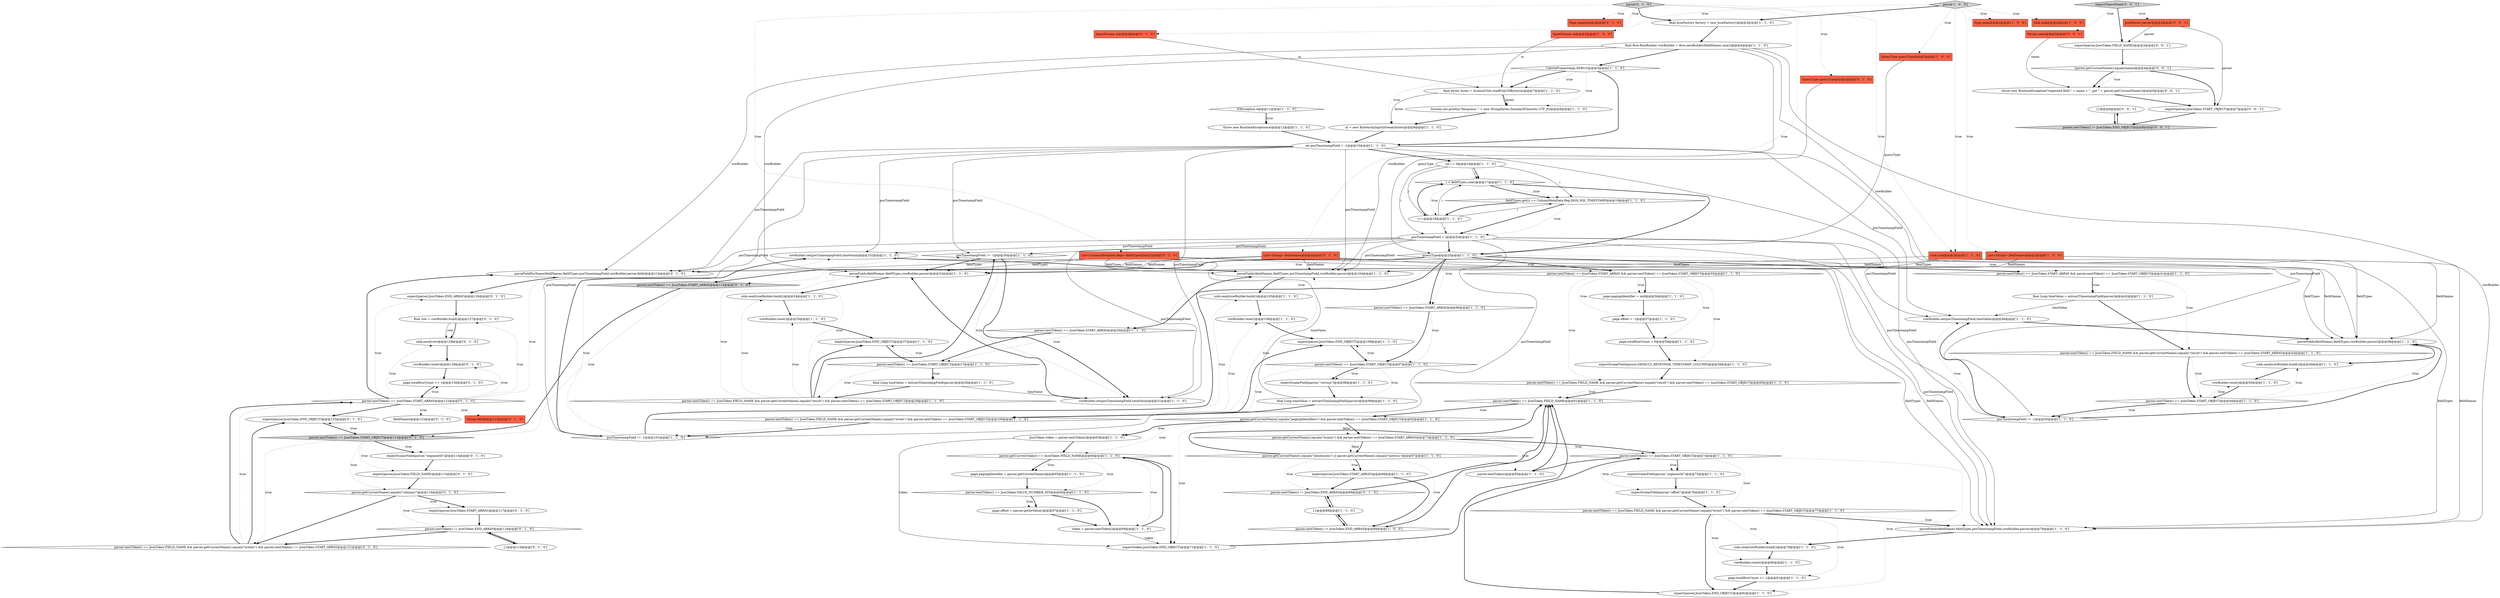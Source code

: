 digraph {
0 [style = filled, label = "posTimestampField != -1@@@30@@@['1', '1', '0']", fillcolor = white, shape = diamond image = "AAA0AAABBB1BBB"];
23 [style = filled, label = "final JsonFactory factory = new JsonFactory()@@@3@@@['1', '1', '0']", fillcolor = white, shape = ellipse image = "AAA0AAABBB1BBB"];
45 [style = filled, label = "expect(parser,JsonToken.END_OBJECT)@@@108@@@['1', '1', '0']", fillcolor = white, shape = ellipse image = "AAA0AAABBB1BBB"];
100 [style = filled, label = "parseFieldForName(fieldNames,fieldTypes,posTimestampField,rowBuilder,parser,field)@@@124@@@['0', '1', '0']", fillcolor = white, shape = ellipse image = "AAA1AAABBB2BBB"];
113 [style = filled, label = "{}@@@8@@@['0', '0', '1']", fillcolor = white, shape = ellipse image = "AAA0AAABBB3BBB"];
103 [style = filled, label = "QueryType queryType@@@2@@@['0', '1', '0']", fillcolor = tomato, shape = box image = "AAA0AAABBB2BBB"];
18 [style = filled, label = "rowBuilder.reset()@@@50@@@['1', '1', '0']", fillcolor = white, shape = ellipse image = "AAA0AAABBB1BBB"];
44 [style = filled, label = "parser.nextToken() == JsonToken.START_OBJECT@@@44@@@['1', '1', '0']", fillcolor = white, shape = diamond image = "AAA0AAABBB1BBB"];
63 [style = filled, label = "page.offset = -1@@@57@@@['1', '1', '0']", fillcolor = white, shape = ellipse image = "AAA0AAABBB1BBB"];
105 [style = filled, label = "sink.send(row)@@@128@@@['0', '1', '0']", fillcolor = white, shape = ellipse image = "AAA1AAABBB2BBB"];
13 [style = filled, label = "final Long timeValue = extractTimestampField(parser)@@@99@@@['1', '1', '0']", fillcolor = white, shape = ellipse image = "AAA0AAABBB1BBB"];
41 [style = filled, label = "parse['1', '0', '0']", fillcolor = lightgray, shape = diamond image = "AAA0AAABBB1BBB"];
21 [style = filled, label = "expect(token,JsonToken.END_OBJECT)@@@71@@@['1', '1', '0']", fillcolor = white, shape = ellipse image = "AAA0AAABBB1BBB"];
34 [style = filled, label = "parser.nextToken() == JsonToken.FIELD_NAME && parser.getCurrentName().equals(\"event\") && parser.nextToken() == JsonToken.START_OBJECT@@@100@@@['1', '1', '0']", fillcolor = white, shape = diamond image = "AAA0AAABBB1BBB"];
59 [style = filled, label = "expectScalarField(parser,\"segmentId\")@@@75@@@['1', '1', '0']", fillcolor = white, shape = ellipse image = "AAA0AAABBB1BBB"];
7 [style = filled, label = "expect(parser,JsonToken.END_OBJECT)@@@37@@@['1', '1', '0']", fillcolor = white, shape = ellipse image = "AAA0AAABBB1BBB"];
69 [style = filled, label = "rowBuilder.set(posTimestampField,timeValue)@@@46@@@['1', '1', '0']", fillcolor = white, shape = ellipse image = "AAA0AAABBB1BBB"];
6 [style = filled, label = "rowBuilder.set(posTimestampField,timeValue)@@@102@@@['1', '1', '0']", fillcolor = white, shape = ellipse image = "AAA0AAABBB1BBB"];
48 [style = filled, label = "CalcitePrepareImpl.DEBUG@@@5@@@['1', '1', '0']", fillcolor = white, shape = diamond image = "AAA0AAABBB1BBB"];
82 [style = filled, label = "expect(parser,JsonToken.FIELD_NAME)@@@115@@@['0', '1', '0']", fillcolor = white, shape = ellipse image = "AAA1AAABBB2BBB"];
19 [style = filled, label = "in = new ByteArrayInputStream(bytes)@@@9@@@['1', '1', '0']", fillcolor = white, shape = ellipse image = "AAA0AAABBB1BBB"];
93 [style = filled, label = "List<ColumnMetaData.Rep> fieldTypes@@@2@@@['0', '1', '0']", fillcolor = tomato, shape = box image = "AAA0AAABBB2BBB"];
91 [style = filled, label = "List<String> fieldNames@@@2@@@['0', '1', '0']", fillcolor = tomato, shape = box image = "AAA0AAABBB2BBB"];
110 [style = filled, label = "expect(parser,JsonToken.START_OBJECT)@@@7@@@['0', '0', '1']", fillcolor = white, shape = ellipse image = "AAA0AAABBB3BBB"];
85 [style = filled, label = "parser.nextToken() == JsonToken.START_ARRAY@@@112@@@['0', '1', '0']", fillcolor = lightgray, shape = diamond image = "AAA1AAABBB2BBB"];
52 [style = filled, label = "parser.nextToken() == JsonToken.FIELD_NAME && parser.getCurrentName().equals(\"result\") && parser.nextToken() == JsonToken.START_OBJECT@@@60@@@['1', '1', '0']", fillcolor = white, shape = diamond image = "AAA0AAABBB1BBB"];
11 [style = filled, label = "final byte(( bytes = AvaticaUtils.readFullyToBytes(in)@@@7@@@['1', '1', '0']", fillcolor = white, shape = ellipse image = "AAA0AAABBB1BBB"];
54 [style = filled, label = "parser.getCurrentToken() == JsonToken.FIELD_NAME@@@64@@@['1', '1', '0']", fillcolor = white, shape = diamond image = "AAA0AAABBB1BBB"];
40 [style = filled, label = "posTimestampField != -1@@@101@@@['1', '1', '0']", fillcolor = white, shape = diamond image = "AAA0AAABBB1BBB"];
12 [style = filled, label = "posTimestampField != -1@@@45@@@['1', '1', '0']", fillcolor = white, shape = diamond image = "AAA0AAABBB1BBB"];
57 [style = filled, label = "Page page@@@2@@@['1', '0', '0']", fillcolor = tomato, shape = box image = "AAA0AAABBB1BBB"];
95 [style = filled, label = "expect(parser,JsonToken.START_ARRAY)@@@117@@@['0', '1', '0']", fillcolor = white, shape = ellipse image = "AAA1AAABBB2BBB"];
72 [style = filled, label = "List<String> fieldNames@@@2@@@['1', '0', '0']", fillcolor = tomato, shape = box image = "AAA0AAABBB1BBB"];
111 [style = filled, label = "expectObjectField['0', '0', '1']", fillcolor = lightgray, shape = diamond image = "AAA0AAABBB3BBB"];
77 [style = filled, label = "rowBuilder.reset()@@@80@@@['1', '1', '0']", fillcolor = white, shape = ellipse image = "AAA0AAABBB1BBB"];
86 [style = filled, label = "parser.nextToken() != JsonToken.END_ARRAY@@@89@@@['0', '1', '0']", fillcolor = white, shape = diamond image = "AAA0AAABBB2BBB"];
17 [style = filled, label = "parser.nextToken()@@@85@@@['1', '1', '0']", fillcolor = white, shape = ellipse image = "AAA0AAABBB1BBB"];
116 [style = filled, label = "String name@@@2@@@['0', '0', '1']", fillcolor = tomato, shape = box image = "AAA0AAABBB3BBB"];
104 [style = filled, label = "Page page@@@2@@@['0', '1', '0']", fillcolor = tomato, shape = box image = "AAA0AAABBB2BBB"];
68 [style = filled, label = "int i = 0@@@16@@@['1', '1', '0']", fillcolor = white, shape = ellipse image = "AAA0AAABBB1BBB"];
62 [style = filled, label = "parser.nextToken() == JsonToken.START_ARRAY && parser.nextToken() == JsonToken.START_OBJECT@@@41@@@['1', '1', '0']", fillcolor = white, shape = diamond image = "AAA0AAABBB1BBB"];
33 [style = filled, label = "parseFields(fieldNames,fieldTypes,rowBuilder,parser)@@@48@@@['1', '1', '0']", fillcolor = white, shape = ellipse image = "AAA0AAABBB1BBB"];
109 [style = filled, label = "throw new RuntimeException(\"expected field \" + name + \", got \" + parser.getCurrentName())@@@5@@@['0', '0', '1']", fillcolor = white, shape = ellipse image = "AAA0AAABBB3BBB"];
20 [style = filled, label = "queryType@@@25@@@['1', '1', '0']", fillcolor = white, shape = diamond image = "AAA0AAABBB1BBB"];
10 [style = filled, label = "i < fieldTypes.size()@@@17@@@['1', '1', '0']", fillcolor = white, shape = diamond image = "AAA0AAABBB1BBB"];
29 [style = filled, label = "parseFields(fieldNames,fieldTypes,rowBuilder,parser)@@@33@@@['1', '1', '0']", fillcolor = white, shape = ellipse image = "AAA0AAABBB1BBB"];
58 [style = filled, label = "parseFields(fieldNames,fieldTypes,posTimestampField,rowBuilder,parser)@@@104@@@['1', '1', '0']", fillcolor = white, shape = ellipse image = "AAA0AAABBB1BBB"];
106 [style = filled, label = "rowBuilder.reset()@@@129@@@['0', '1', '0']", fillcolor = white, shape = ellipse image = "AAA1AAABBB2BBB"];
76 [style = filled, label = "parser.nextToken() == JsonToken.FIELD_NAME@@@61@@@['1', '1', '0']", fillcolor = white, shape = diamond image = "AAA0AAABBB1BBB"];
102 [style = filled, label = "parser.nextToken() == JsonToken.START_OBJECT@@@113@@@['0', '1', '0']", fillcolor = lightgray, shape = diamond image = "AAA1AAABBB2BBB"];
67 [style = filled, label = "sink.send(rowBuilder.build())@@@49@@@['1', '1', '0']", fillcolor = white, shape = ellipse image = "AAA0AAABBB1BBB"];
55 [style = filled, label = "parser.nextToken() == JsonToken.START_OBJECT@@@74@@@['1', '1', '0']", fillcolor = white, shape = diamond image = "AAA0AAABBB1BBB"];
88 [style = filled, label = "parser.getCurrentName().equals(\"columns\")@@@116@@@['0', '1', '0']", fillcolor = white, shape = diamond image = "AAA1AAABBB2BBB"];
47 [style = filled, label = "parser.nextToken() == JsonToken.START_ARRAY && parser.nextToken() == JsonToken.START_OBJECT@@@55@@@['1', '1', '0']", fillcolor = white, shape = diamond image = "AAA0AAABBB1BBB"];
15 [style = filled, label = "expect(parser,JsonToken.START_ARRAY)@@@88@@@['1', '1', '0']", fillcolor = white, shape = ellipse image = "AAA0AAABBB1BBB"];
78 [style = filled, label = "fieldTypes.get(i) == ColumnMetaData.Rep.JAVA_SQL_TIMESTAMP@@@19@@@['1', '1', '0']", fillcolor = white, shape = diamond image = "AAA0AAABBB1BBB"];
83 [style = filled, label = "String field@@@123@@@['0', '1', '0']", fillcolor = tomato, shape = box image = "AAA0AAABBB2BBB"];
16 [style = filled, label = "parser.getCurrentName().equals(\"events\") && parser.nextToken() == JsonToken.START_ARRAY@@@73@@@['1', '1', '0']", fillcolor = white, shape = diamond image = "AAA0AAABBB1BBB"];
28 [style = filled, label = "final Long timeValue = extractTimestampField(parser)@@@28@@@['1', '1', '0']", fillcolor = white, shape = ellipse image = "AAA0AAABBB1BBB"];
26 [style = filled, label = "sink.send(rowBuilder.build())@@@105@@@['1', '1', '0']", fillcolor = white, shape = ellipse image = "AAA0AAABBB1BBB"];
89 [style = filled, label = "expect(parser,JsonToken.END_ARRAY)@@@126@@@['0', '1', '0']", fillcolor = white, shape = ellipse image = "AAA1AAABBB2BBB"];
51 [style = filled, label = "page.totalRowCount = 0@@@58@@@['1', '1', '0']", fillcolor = white, shape = ellipse image = "AAA0AAABBB1BBB"];
22 [style = filled, label = "InputStream in@@@2@@@['1', '0', '0']", fillcolor = tomato, shape = box image = "AAA0AAABBB1BBB"];
4 [style = filled, label = "parser.nextToken() == JsonToken.START_ARRAY@@@96@@@['1', '1', '0']", fillcolor = white, shape = diamond image = "AAA0AAABBB1BBB"];
5 [style = filled, label = "parser.nextToken() == JsonToken.VALUE_NUMBER_INT@@@66@@@['1', '1', '0']", fillcolor = white, shape = diamond image = "AAA0AAABBB1BBB"];
8 [style = filled, label = "parser.getCurrentName().equals(\"pagingIdentifiers\") && parser.nextToken() == JsonToken.START_OBJECT@@@62@@@['1', '1', '0']", fillcolor = white, shape = diamond image = "AAA0AAABBB1BBB"];
42 [style = filled, label = "parser.nextToken() == JsonToken.FIELD_NAME && parser.getCurrentName().equals(\"result\") && parser.nextToken() == JsonToken.START_ARRAY@@@43@@@['1', '1', '0']", fillcolor = white, shape = diamond image = "AAA0AAABBB1BBB"];
32 [style = filled, label = "parser.nextToken() == JsonToken.FIELD_NAME && parser.getCurrentName().equals(\"event\") && parser.nextToken() == JsonToken.START_OBJECT@@@77@@@['1', '1', '0']", fillcolor = white, shape = diamond image = "AAA0AAABBB1BBB"];
64 [style = filled, label = "token = parser.nextToken()@@@69@@@['1', '1', '0']", fillcolor = white, shape = ellipse image = "AAA0AAABBB1BBB"];
90 [style = filled, label = "expect(parser,JsonToken.END_OBJECT)@@@133@@@['0', '1', '0']", fillcolor = white, shape = ellipse image = "AAA1AAABBB2BBB"];
25 [style = filled, label = "rowBuilder.set(posTimestampField,timeValue)@@@31@@@['1', '1', '0']", fillcolor = white, shape = ellipse image = "AAA0AAABBB1BBB"];
60 [style = filled, label = "posTimestampField = i@@@20@@@['1', '1', '0']", fillcolor = white, shape = ellipse image = "AAA0AAABBB1BBB"];
3 [style = filled, label = "page.totalRowCount += 1@@@81@@@['1', '1', '0']", fillcolor = white, shape = ellipse image = "AAA0AAABBB1BBB"];
39 [style = filled, label = "parser.nextToken() == JsonToken.START_ARRAY@@@26@@@['1', '1', '0']", fillcolor = white, shape = diamond image = "AAA0AAABBB1BBB"];
38 [style = filled, label = "IOException e@@@11@@@['1', '1', '0']", fillcolor = white, shape = diamond image = "AAA0AAABBB1BBB"];
84 [style = filled, label = "parse['0', '1', '0']", fillcolor = lightgray, shape = diamond image = "AAA0AAABBB2BBB"];
74 [style = filled, label = "parser.nextToken() == JsonToken.FIELD_NAME && parser.getCurrentName().equals(\"result\") && parser.nextToken() == JsonToken.START_OBJECT@@@29@@@['1', '1', '0']", fillcolor = white, shape = diamond image = "AAA0AAABBB1BBB"];
92 [style = filled, label = "Row row = rowBuilder.build()@@@127@@@['0', '1', '0']", fillcolor = white, shape = ellipse image = "AAA1AAABBB2BBB"];
115 [style = filled, label = "!parser.getCurrentName().equals(name)@@@4@@@['0', '0', '1']", fillcolor = white, shape = diamond image = "AAA0AAABBB3BBB"];
81 [style = filled, label = "Sink sink@@@2@@@['1', '1', '0']", fillcolor = tomato, shape = box image = "AAA0AAABBB1BBB"];
35 [style = filled, label = "parseFields(fieldNames,fieldTypes,posTimestampField,rowBuilder,parser)@@@78@@@['1', '1', '0']", fillcolor = white, shape = ellipse image = "AAA0AAABBB1BBB"];
98 [style = filled, label = "page.totalRowCount += 1@@@130@@@['0', '1', '0']", fillcolor = white, shape = ellipse image = "AAA1AAABBB2BBB"];
70 [style = filled, label = "expectScalarField(parser,\"offset\")@@@76@@@['1', '1', '0']", fillcolor = white, shape = ellipse image = "AAA0AAABBB1BBB"];
56 [style = filled, label = "page.pagingIdentifier = null@@@56@@@['1', '1', '0']", fillcolor = white, shape = ellipse image = "AAA0AAABBB1BBB"];
53 [style = filled, label = "expectScalarField(parser,\"version\")@@@98@@@['1', '1', '0']", fillcolor = white, shape = ellipse image = "AAA0AAABBB1BBB"];
66 [style = filled, label = "expect(parser,JsonToken.END_OBJECT)@@@83@@@['1', '1', '0']", fillcolor = white, shape = ellipse image = "AAA0AAABBB1BBB"];
71 [style = filled, label = "JsonToken token = parser.nextToken()@@@63@@@['1', '1', '0']", fillcolor = white, shape = ellipse image = "AAA0AAABBB1BBB"];
1 [style = filled, label = "rowBuilder.reset()@@@106@@@['1', '1', '0']", fillcolor = white, shape = ellipse image = "AAA0AAABBB1BBB"];
49 [style = filled, label = "Sink sink@@@2@@@['1', '0', '0']", fillcolor = tomato, shape = box image = "AAA0AAABBB1BBB"];
107 [style = filled, label = "parser.nextToken() == JsonToken.FIELD_NAME && parser.getCurrentName().equals(\"events\") && parser.nextToken() == JsonToken.START_ARRAY@@@121@@@['0', '1', '0']", fillcolor = white, shape = diamond image = "AAA1AAABBB2BBB"];
43 [style = filled, label = "final Long timeValue = extractTimestampField(parser)@@@42@@@['1', '1', '0']", fillcolor = white, shape = ellipse image = "AAA0AAABBB1BBB"];
9 [style = filled, label = "throw new RuntimeException(e)@@@12@@@['1', '1', '0']", fillcolor = white, shape = ellipse image = "AAA0AAABBB1BBB"];
50 [style = filled, label = "final Row.RowBuilder rowBuilder = Row.newBuilder(fieldNames.size())@@@4@@@['1', '1', '0']", fillcolor = white, shape = ellipse image = "AAA0AAABBB1BBB"];
31 [style = filled, label = "parser.nextToken() == JsonToken.START_OBJECT@@@27@@@['1', '1', '0']", fillcolor = white, shape = diamond image = "AAA0AAABBB1BBB"];
73 [style = filled, label = "int posTimestampField = -1@@@15@@@['1', '1', '0']", fillcolor = white, shape = ellipse image = "AAA0AAABBB1BBB"];
14 [style = filled, label = "expectScalarField(parser,DEFAULT_RESPONSE_TIMESTAMP_COLUMN)@@@59@@@['1', '1', '0']", fillcolor = white, shape = ellipse image = "AAA0AAABBB1BBB"];
75 [style = filled, label = "parser.nextToken() != JsonToken.END_ARRAY@@@89@@@['1', '0', '0']", fillcolor = white, shape = diamond image = "AAA0AAABBB1BBB"];
30 [style = filled, label = "sink.send(rowBuilder.build())@@@34@@@['1', '1', '0']", fillcolor = white, shape = ellipse image = "AAA0AAABBB1BBB"];
80 [style = filled, label = "{}@@@89@@@['1', '1', '0']", fillcolor = white, shape = ellipse image = "AAA0AAABBB1BBB"];
36 [style = filled, label = "sink.send(rowBuilder.build())@@@79@@@['1', '1', '0']", fillcolor = white, shape = ellipse image = "AAA0AAABBB1BBB"];
27 [style = filled, label = "parser.getCurrentName().equals(\"dimensions\") || parser.getCurrentName().equals(\"metrics\")@@@87@@@['1', '1', '0']", fillcolor = white, shape = diamond image = "AAA0AAABBB1BBB"];
101 [style = filled, label = "parser.nextToken() != JsonToken.END_ARRAY@@@118@@@['0', '1', '0']", fillcolor = white, shape = diamond image = "AAA1AAABBB2BBB"];
87 [style = filled, label = "fieldNames@@@123@@@['0', '1', '0']", fillcolor = white, shape = ellipse image = "AAA1AAABBB2BBB"];
108 [style = filled, label = "expect(parser,JsonToken.FIELD_NAME)@@@3@@@['0', '0', '1']", fillcolor = white, shape = ellipse image = "AAA0AAABBB3BBB"];
46 [style = filled, label = "rowBuilder.reset()@@@35@@@['1', '1', '0']", fillcolor = white, shape = ellipse image = "AAA0AAABBB1BBB"];
94 [style = filled, label = "expectScalarField(parser,\"segmentId\")@@@114@@@['0', '1', '0']", fillcolor = white, shape = ellipse image = "AAA1AAABBB2BBB"];
97 [style = filled, label = "{}@@@118@@@['0', '1', '0']", fillcolor = white, shape = ellipse image = "AAA0AAABBB2BBB"];
96 [style = filled, label = "parser.nextToken() == JsonToken.START_ARRAY@@@122@@@['0', '1', '0']", fillcolor = white, shape = diamond image = "AAA1AAABBB2BBB"];
112 [style = filled, label = "JsonParser parser@@@2@@@['0', '0', '1']", fillcolor = tomato, shape = box image = "AAA0AAABBB3BBB"];
99 [style = filled, label = "InputStream in@@@2@@@['0', '1', '0']", fillcolor = tomato, shape = box image = "AAA0AAABBB2BBB"];
79 [style = filled, label = "parser.nextToken() == JsonToken.START_OBJECT@@@97@@@['1', '1', '0']", fillcolor = white, shape = diamond image = "AAA0AAABBB1BBB"];
2 [style = filled, label = "page.pagingIdentifier = parser.getCurrentName()@@@65@@@['1', '1', '0']", fillcolor = white, shape = ellipse image = "AAA0AAABBB1BBB"];
37 [style = filled, label = "System.out.println(\"Response: \" + new String(bytes,StandardCharsets.UTF_8))@@@8@@@['1', '1', '0']", fillcolor = white, shape = ellipse image = "AAA0AAABBB1BBB"];
61 [style = filled, label = "page.offset = parser.getIntValue()@@@67@@@['1', '1', '0']", fillcolor = white, shape = ellipse image = "AAA0AAABBB1BBB"];
24 [style = filled, label = "i++@@@18@@@['1', '1', '0']", fillcolor = white, shape = ellipse image = "AAA0AAABBB1BBB"];
65 [style = filled, label = "QueryType queryType@@@2@@@['1', '0', '0']", fillcolor = tomato, shape = box image = "AAA0AAABBB1BBB"];
114 [style = filled, label = "parser.nextToken() != JsonToken.END_OBJECT@@@8@@@['0', '0', '1']", fillcolor = lightgray, shape = diamond image = "AAA0AAABBB3BBB"];
12->33 [style = bold, label=""];
114->113 [style = bold, label=""];
96->100 [style = bold, label=""];
72->35 [style = solid, label="fieldNames"];
88->107 [style = bold, label=""];
54->21 [style = bold, label=""];
10->78 [style = dotted, label="true"];
55->32 [style = dotted, label="true"];
91->29 [style = solid, label="fieldNames"];
31->7 [style = dotted, label="true"];
34->40 [style = dotted, label="true"];
24->10 [style = solid, label="i"];
33->67 [style = bold, label=""];
76->8 [style = bold, label=""];
50->29 [style = solid, label="rowBuilder"];
50->33 [style = solid, label="rowBuilder"];
115->110 [style = bold, label=""];
80->75 [style = bold, label=""];
68->60 [style = solid, label="i"];
111->116 [style = dotted, label="true"];
41->23 [style = bold, label=""];
60->69 [style = solid, label="posTimestampField"];
31->28 [style = dotted, label="true"];
8->54 [style = dotted, label="true"];
24->60 [style = solid, label="i"];
77->3 [style = bold, label=""];
80->86 [style = bold, label=""];
27->15 [style = dotted, label="true"];
41->81 [style = dotted, label="true"];
47->52 [style = dotted, label="true"];
102->88 [style = dotted, label="true"];
68->10 [style = solid, label="i"];
9->73 [style = bold, label=""];
20->47 [style = bold, label=""];
0->25 [style = bold, label=""];
21->76 [style = bold, label=""];
24->10 [style = bold, label=""];
90->102 [style = bold, label=""];
81->35 [style = solid, label="fieldTypes"];
13->34 [style = bold, label=""];
44->12 [style = dotted, label="true"];
96->106 [style = dotted, label="true"];
84->81 [style = dotted, label="true"];
73->100 [style = solid, label="posTimestampField"];
43->42 [style = bold, label=""];
109->110 [style = bold, label=""];
48->11 [style = dotted, label="true"];
41->22 [style = dotted, label="true"];
92->105 [style = solid, label="row"];
73->6 [style = solid, label="posTimestampField"];
3->66 [style = bold, label=""];
37->19 [style = bold, label=""];
50->58 [style = solid, label="rowBuilder"];
52->76 [style = bold, label=""];
53->13 [style = bold, label=""];
40->6 [style = bold, label=""];
86->76 [style = bold, label=""];
20->39 [style = dotted, label="true"];
44->67 [style = dotted, label="true"];
41->72 [style = dotted, label="true"];
10->24 [style = dotted, label="true"];
44->18 [style = dotted, label="true"];
91->33 [style = solid, label="fieldNames"];
107->90 [style = bold, label=""];
84->23 [style = bold, label=""];
81->29 [style = solid, label="fieldTypes"];
79->53 [style = dotted, label="true"];
60->25 [style = solid, label="posTimestampField"];
110->114 [style = bold, label=""];
76->8 [style = dotted, label="true"];
93->100 [style = solid, label="fieldTypes"];
108->115 [style = bold, label=""];
72->29 [style = solid, label="fieldNames"];
42->44 [style = bold, label=""];
112->110 [style = solid, label="parser"];
8->16 [style = bold, label=""];
39->31 [style = bold, label=""];
115->109 [style = bold, label=""];
20->85 [style = dotted, label="true"];
73->35 [style = solid, label="posTimestampField"];
34->26 [style = dotted, label="true"];
102->94 [style = dotted, label="true"];
50->100 [style = solid, label="rowBuilder"];
4->79 [style = dotted, label="true"];
68->10 [style = bold, label=""];
64->54 [style = bold, label=""];
92->105 [style = bold, label=""];
0->29 [style = bold, label=""];
20->4 [style = bold, label=""];
69->33 [style = bold, label=""];
27->76 [style = bold, label=""];
106->98 [style = bold, label=""];
15->86 [style = bold, label=""];
72->33 [style = solid, label="fieldNames"];
96->90 [style = bold, label=""];
20->47 [style = dotted, label="true"];
20->62 [style = dotted, label="true"];
54->5 [style = dotted, label="true"];
88->95 [style = bold, label=""];
38->9 [style = bold, label=""];
58->26 [style = bold, label=""];
20->85 [style = bold, label=""];
96->87 [style = dotted, label="true"];
11->19 [style = solid, label="bytes"];
28->25 [style = solid, label="timeValue"];
79->13 [style = dotted, label="true"];
20->39 [style = bold, label=""];
75->76 [style = bold, label=""];
47->56 [style = bold, label=""];
102->107 [style = dotted, label="true"];
91->100 [style = solid, label="fieldNames"];
74->0 [style = bold, label=""];
115->109 [style = dotted, label="true"];
26->1 [style = bold, label=""];
60->0 [style = solid, label="posTimestampField"];
50->35 [style = solid, label="rowBuilder"];
35->36 [style = bold, label=""];
5->61 [style = bold, label=""];
14->52 [style = bold, label=""];
60->6 [style = solid, label="posTimestampField"];
82->88 [style = bold, label=""];
8->16 [style = dotted, label="false"];
88->95 [style = dotted, label="true"];
46->7 [style = bold, label=""];
93->29 [style = solid, label="fieldTypes"];
40->58 [style = bold, label=""];
84->99 [style = dotted, label="true"];
15->75 [style = bold, label=""];
79->34 [style = dotted, label="true"];
11->37 [style = bold, label=""];
78->24 [style = bold, label=""];
63->51 [style = bold, label=""];
38->9 [style = dotted, label="true"];
45->79 [style = bold, label=""];
79->45 [style = dotted, label="true"];
31->28 [style = bold, label=""];
100->89 [style = bold, label=""];
31->74 [style = dotted, label="true"];
107->96 [style = bold, label=""];
101->107 [style = bold, label=""];
60->12 [style = solid, label="posTimestampField"];
27->86 [style = dotted, label="true"];
51->14 [style = bold, label=""];
10->20 [style = bold, label=""];
43->69 [style = solid, label="timeValue"];
84->93 [style = dotted, label="true"];
73->12 [style = solid, label="posTimestampField"];
34->58 [style = dotted, label="true"];
73->68 [style = bold, label=""];
88->101 [style = dotted, label="true"];
84->103 [style = dotted, label="true"];
30->46 [style = bold, label=""];
54->2 [style = bold, label=""];
61->64 [style = bold, label=""];
73->40 [style = solid, label="posTimestampField"];
23->50 [style = bold, label=""];
47->51 [style = dotted, label="true"];
52->76 [style = dotted, label="true"];
5->64 [style = bold, label=""];
16->55 [style = dotted, label="true"];
55->70 [style = dotted, label="true"];
73->69 [style = solid, label="posTimestampField"];
96->98 [style = dotted, label="true"];
34->45 [style = bold, label=""];
73->58 [style = solid, label="posTimestampField"];
102->82 [style = dotted, label="true"];
32->3 [style = dotted, label="true"];
79->53 [style = bold, label=""];
27->15 [style = bold, label=""];
113->114 [style = bold, label=""];
84->104 [style = dotted, label="true"];
74->30 [style = dotted, label="true"];
65->20 [style = solid, label="queryType"];
64->21 [style = solid, label="token"];
48->19 [style = dotted, label="true"];
1->45 [style = bold, label=""];
86->80 [style = bold, label=""];
112->108 [style = solid, label="parser"];
78->60 [style = dotted, label="true"];
102->90 [style = dotted, label="true"];
6->58 [style = bold, label=""];
75->80 [style = bold, label=""];
72->58 [style = solid, label="fieldNames"];
32->66 [style = bold, label=""];
91->58 [style = solid, label="fieldNames"];
7->31 [style = bold, label=""];
74->29 [style = dotted, label="true"];
103->20 [style = solid, label="queryType"];
16->27 [style = bold, label=""];
12->69 [style = bold, label=""];
107->96 [style = dotted, label="true"];
111->108 [style = bold, label=""];
41->49 [style = dotted, label="true"];
19->73 [style = bold, label=""];
66->55 [style = bold, label=""];
12->69 [style = dotted, label="true"];
28->74 [style = bold, label=""];
95->101 [style = bold, label=""];
67->18 [style = bold, label=""];
32->35 [style = dotted, label="true"];
96->92 [style = dotted, label="true"];
16->17 [style = dotted, label="true"];
71->21 [style = solid, label="token"];
116->109 [style = solid, label="name"];
48->73 [style = bold, label=""];
55->17 [style = bold, label=""];
93->33 [style = solid, label="fieldTypes"];
62->43 [style = dotted, label="true"];
13->6 [style = solid, label="timeValue"];
70->32 [style = bold, label=""];
96->100 [style = dotted, label="true"];
81->33 [style = solid, label="fieldTypes"];
94->82 [style = bold, label=""];
29->30 [style = bold, label=""];
47->56 [style = dotted, label="true"];
48->37 [style = dotted, label="true"];
47->14 [style = dotted, label="true"];
44->12 [style = bold, label=""];
74->46 [style = dotted, label="true"];
16->27 [style = dotted, label="false"];
60->100 [style = solid, label="posTimestampField"];
25->29 [style = bold, label=""];
0->25 [style = dotted, label="true"];
16->55 [style = bold, label=""];
60->35 [style = solid, label="posTimestampField"];
98->96 [style = bold, label=""];
91->35 [style = solid, label="fieldNames"];
74->7 [style = bold, label=""];
97->101 [style = bold, label=""];
42->44 [style = dotted, label="true"];
40->6 [style = dotted, label="true"];
71->54 [style = bold, label=""];
24->78 [style = solid, label="i"];
54->2 [style = dotted, label="true"];
96->105 [style = dotted, label="true"];
32->77 [style = dotted, label="true"];
2->5 [style = bold, label=""];
8->21 [style = dotted, label="true"];
85->102 [style = dotted, label="true"];
41->57 [style = dotted, label="true"];
20->62 [style = bold, label=""];
96->83 [style = dotted, label="true"];
50->48 [style = bold, label=""];
78->60 [style = bold, label=""];
93->35 [style = solid, label="fieldTypes"];
73->0 [style = solid, label="posTimestampField"];
55->59 [style = bold, label=""];
10->78 [style = bold, label=""];
34->40 [style = bold, label=""];
17->76 [style = bold, label=""];
62->43 [style = bold, label=""];
89->92 [style = bold, label=""];
105->106 [style = bold, label=""];
54->64 [style = dotted, label="true"];
32->36 [style = dotted, label="true"];
60->58 [style = solid, label="posTimestampField"];
68->24 [style = solid, label="i"];
60->40 [style = solid, label="posTimestampField"];
55->59 [style = dotted, label="true"];
60->20 [style = bold, label=""];
32->35 [style = bold, label=""];
27->75 [style = dotted, label="true"];
101->97 [style = bold, label=""];
48->11 [style = bold, label=""];
20->4 [style = dotted, label="true"];
74->0 [style = dotted, label="true"];
55->66 [style = dotted, label="true"];
84->91 [style = dotted, label="true"];
73->25 [style = solid, label="posTimestampField"];
68->78 [style = solid, label="i"];
18->44 [style = bold, label=""];
59->70 [style = bold, label=""];
36->77 [style = bold, label=""];
93->58 [style = solid, label="fieldTypes"];
47->63 [style = dotted, label="true"];
111->112 [style = dotted, label="true"];
4->79 [style = bold, label=""];
99->11 [style = solid, label="in"];
102->94 [style = bold, label=""];
11->37 [style = solid, label="bytes"];
62->42 [style = dotted, label="true"];
96->89 [style = dotted, label="true"];
44->33 [style = dotted, label="true"];
56->63 [style = bold, label=""];
22->11 [style = solid, label="in"];
81->58 [style = solid, label="fieldTypes"];
85->102 [style = bold, label=""];
39->31 [style = dotted, label="true"];
34->1 [style = dotted, label="true"];
8->71 [style = dotted, label="true"];
5->61 [style = dotted, label="true"];
8->71 [style = bold, label=""];
41->65 [style = dotted, label="true"];
}

